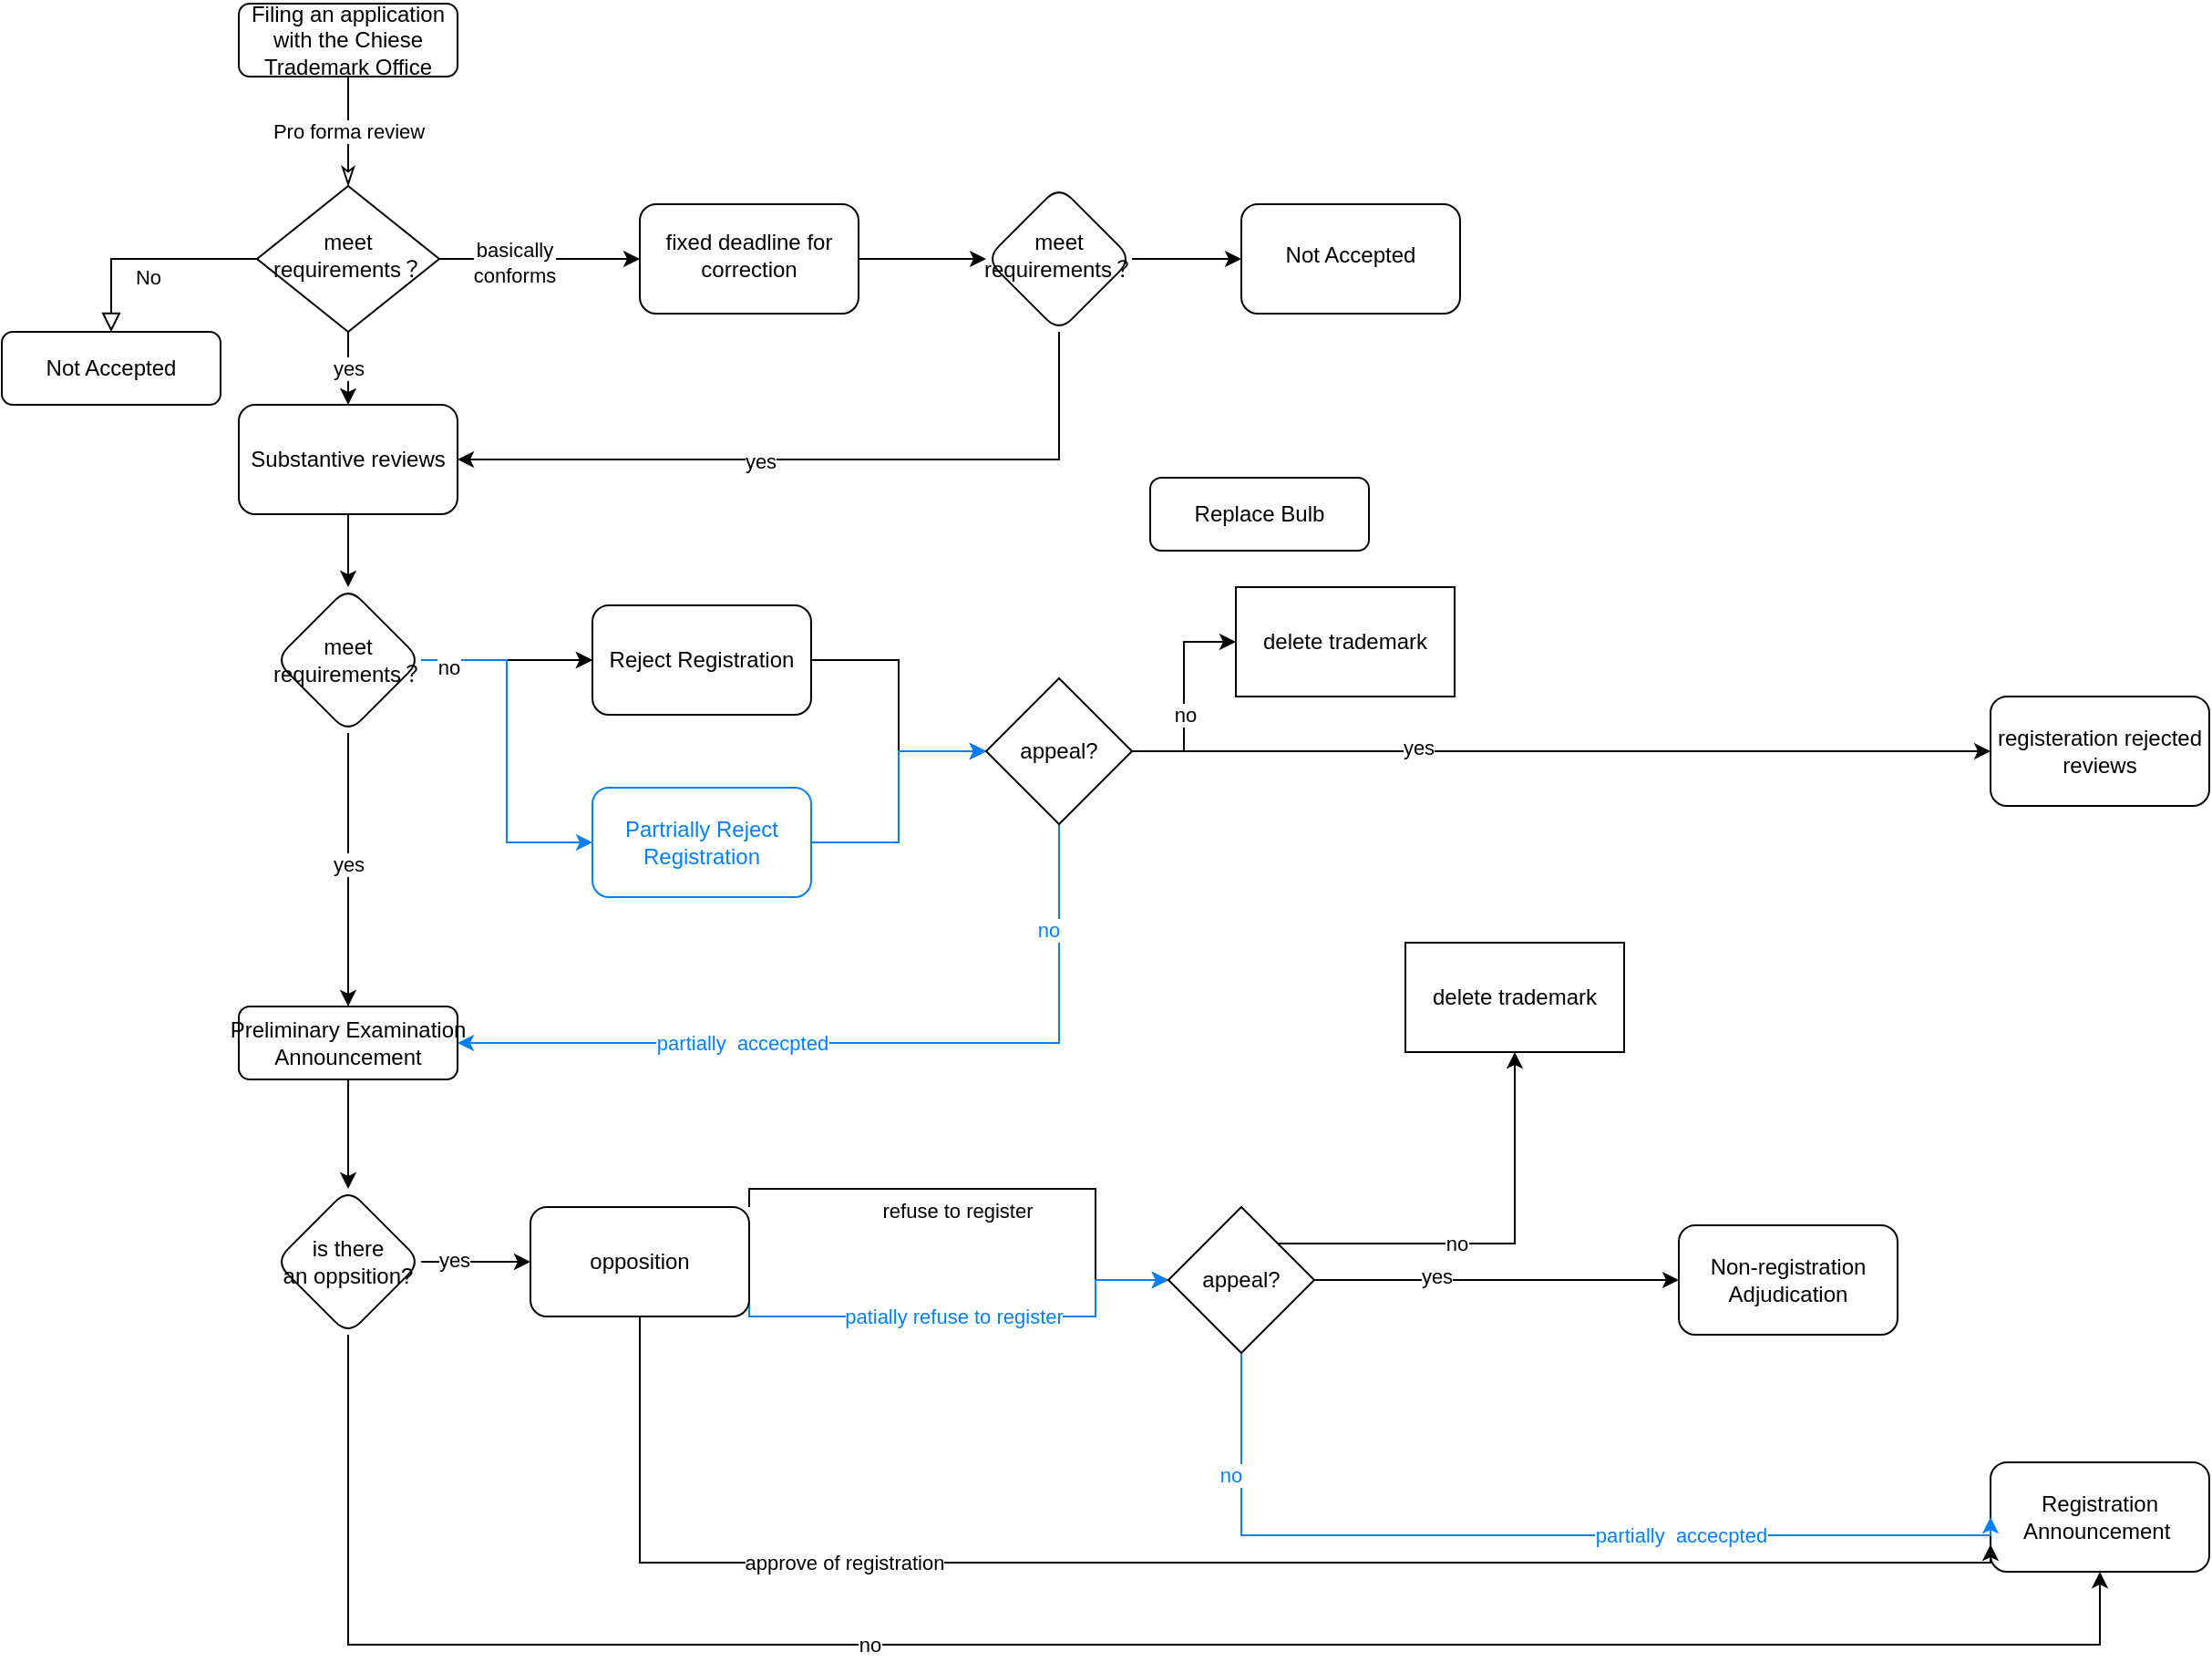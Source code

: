 <mxfile version="22.1.3" type="github" pages="2">
  <diagram id="C5RBs43oDa-KdzZeNtuy" name="Page-1">
    <mxGraphModel dx="1444" dy="927" grid="1" gridSize="10" guides="1" tooltips="1" connect="1" arrows="1" fold="1" page="1" pageScale="1" pageWidth="827" pageHeight="1169" math="0" shadow="0">
      <root>
        <mxCell id="WIyWlLk6GJQsqaUBKTNV-0" />
        <mxCell id="WIyWlLk6GJQsqaUBKTNV-1" parent="WIyWlLk6GJQsqaUBKTNV-0" />
        <mxCell id="WIyWlLk6GJQsqaUBKTNV-2" value="" style="rounded=0;html=1;jettySize=auto;orthogonalLoop=1;fontSize=11;endArrow=classicThin;endFill=0;endSize=8;strokeWidth=1;shadow=0;labelBackgroundColor=none;edgeStyle=orthogonalEdgeStyle;" parent="WIyWlLk6GJQsqaUBKTNV-1" source="WIyWlLk6GJQsqaUBKTNV-3" target="WIyWlLk6GJQsqaUBKTNV-6" edge="1">
          <mxGeometry relative="1" as="geometry" />
        </mxCell>
        <mxCell id="hwLjqELJ7lXyZNX20_mi-0" value="Pro forma review" style="edgeLabel;html=1;align=center;verticalAlign=middle;resizable=0;points=[];" vertex="1" connectable="0" parent="WIyWlLk6GJQsqaUBKTNV-2">
          <mxGeometry x="-0.44" relative="1" as="geometry">
            <mxPoint y="13" as="offset" />
          </mxGeometry>
        </mxCell>
        <mxCell id="WIyWlLk6GJQsqaUBKTNV-3" value="Filing an application with the Chiese Trademark Office" style="rounded=1;whiteSpace=wrap;html=1;fontSize=12;glass=0;strokeWidth=1;shadow=0;" parent="WIyWlLk6GJQsqaUBKTNV-1" vertex="1">
          <mxGeometry x="160" y="70" width="120" height="40" as="geometry" />
        </mxCell>
        <mxCell id="WIyWlLk6GJQsqaUBKTNV-5" value="No" style="edgeStyle=orthogonalEdgeStyle;rounded=0;html=1;jettySize=auto;orthogonalLoop=1;fontSize=11;endArrow=block;endFill=0;endSize=8;strokeWidth=1;shadow=0;labelBackgroundColor=none;entryX=0.5;entryY=0;entryDx=0;entryDy=0;" parent="WIyWlLk6GJQsqaUBKTNV-1" source="WIyWlLk6GJQsqaUBKTNV-6" target="WIyWlLk6GJQsqaUBKTNV-7" edge="1">
          <mxGeometry y="10" relative="1" as="geometry">
            <mxPoint as="offset" />
          </mxGeometry>
        </mxCell>
        <mxCell id="hwLjqELJ7lXyZNX20_mi-2" value="" style="edgeStyle=orthogonalEdgeStyle;rounded=0;orthogonalLoop=1;jettySize=auto;html=1;" edge="1" parent="WIyWlLk6GJQsqaUBKTNV-1" source="WIyWlLk6GJQsqaUBKTNV-6" target="hwLjqELJ7lXyZNX20_mi-1">
          <mxGeometry relative="1" as="geometry" />
        </mxCell>
        <mxCell id="hwLjqELJ7lXyZNX20_mi-3" value="basically &lt;br&gt;conforms" style="edgeLabel;html=1;align=center;verticalAlign=middle;resizable=0;points=[];" vertex="1" connectable="0" parent="hwLjqELJ7lXyZNX20_mi-2">
          <mxGeometry x="-0.257" y="-1" relative="1" as="geometry">
            <mxPoint y="1" as="offset" />
          </mxGeometry>
        </mxCell>
        <mxCell id="hwLjqELJ7lXyZNX20_mi-9" value="yes" style="edgeStyle=orthogonalEdgeStyle;rounded=0;orthogonalLoop=1;jettySize=auto;html=1;" edge="1" parent="WIyWlLk6GJQsqaUBKTNV-1" source="WIyWlLk6GJQsqaUBKTNV-6" target="hwLjqELJ7lXyZNX20_mi-10">
          <mxGeometry relative="1" as="geometry">
            <mxPoint x="220" y="280" as="targetPoint" />
          </mxGeometry>
        </mxCell>
        <mxCell id="WIyWlLk6GJQsqaUBKTNV-6" value="meet requirements？" style="rhombus;whiteSpace=wrap;html=1;shadow=0;fontFamily=Helvetica;fontSize=12;align=center;strokeWidth=1;spacing=6;spacingTop=-4;" parent="WIyWlLk6GJQsqaUBKTNV-1" vertex="1">
          <mxGeometry x="170" y="170" width="100" height="80" as="geometry" />
        </mxCell>
        <mxCell id="WIyWlLk6GJQsqaUBKTNV-7" value="Not Accepted" style="rounded=1;whiteSpace=wrap;html=1;fontSize=12;glass=0;strokeWidth=1;shadow=0;" parent="WIyWlLk6GJQsqaUBKTNV-1" vertex="1">
          <mxGeometry x="30" y="250" width="120" height="40" as="geometry" />
        </mxCell>
        <mxCell id="hwLjqELJ7lXyZNX20_mi-41" value="" style="edgeStyle=orthogonalEdgeStyle;rounded=0;orthogonalLoop=1;jettySize=auto;html=1;" edge="1" parent="WIyWlLk6GJQsqaUBKTNV-1" source="WIyWlLk6GJQsqaUBKTNV-11" target="hwLjqELJ7lXyZNX20_mi-40">
          <mxGeometry relative="1" as="geometry" />
        </mxCell>
        <mxCell id="WIyWlLk6GJQsqaUBKTNV-11" value="Preliminary&amp;nbsp;Examination Announcement" style="rounded=1;whiteSpace=wrap;html=1;fontSize=12;glass=0;strokeWidth=1;shadow=0;" parent="WIyWlLk6GJQsqaUBKTNV-1" vertex="1">
          <mxGeometry x="160" y="620" width="120" height="40" as="geometry" />
        </mxCell>
        <mxCell id="WIyWlLk6GJQsqaUBKTNV-12" value="Replace Bulb" style="rounded=1;whiteSpace=wrap;html=1;fontSize=12;glass=0;strokeWidth=1;shadow=0;" parent="WIyWlLk6GJQsqaUBKTNV-1" vertex="1">
          <mxGeometry x="660" y="330" width="120" height="40" as="geometry" />
        </mxCell>
        <mxCell id="hwLjqELJ7lXyZNX20_mi-5" value="" style="edgeStyle=orthogonalEdgeStyle;rounded=0;orthogonalLoop=1;jettySize=auto;html=1;" edge="1" parent="WIyWlLk6GJQsqaUBKTNV-1" source="hwLjqELJ7lXyZNX20_mi-1" target="hwLjqELJ7lXyZNX20_mi-4">
          <mxGeometry relative="1" as="geometry" />
        </mxCell>
        <mxCell id="hwLjqELJ7lXyZNX20_mi-1" value="fixed deadline for correction" style="rounded=1;whiteSpace=wrap;html=1;shadow=0;strokeWidth=1;spacing=6;spacingTop=-4;" vertex="1" parent="WIyWlLk6GJQsqaUBKTNV-1">
          <mxGeometry x="380" y="180" width="120" height="60" as="geometry" />
        </mxCell>
        <mxCell id="hwLjqELJ7lXyZNX20_mi-11" style="edgeStyle=orthogonalEdgeStyle;rounded=0;orthogonalLoop=1;jettySize=auto;html=1;exitX=0.5;exitY=1;exitDx=0;exitDy=0;entryX=1;entryY=0.5;entryDx=0;entryDy=0;" edge="1" parent="WIyWlLk6GJQsqaUBKTNV-1" source="hwLjqELJ7lXyZNX20_mi-4" target="hwLjqELJ7lXyZNX20_mi-10">
          <mxGeometry relative="1" as="geometry" />
        </mxCell>
        <mxCell id="hwLjqELJ7lXyZNX20_mi-12" value="yes" style="edgeLabel;html=1;align=center;verticalAlign=middle;resizable=0;points=[];" vertex="1" connectable="0" parent="hwLjqELJ7lXyZNX20_mi-11">
          <mxGeometry x="0.17" y="1" relative="1" as="geometry">
            <mxPoint as="offset" />
          </mxGeometry>
        </mxCell>
        <mxCell id="hwLjqELJ7lXyZNX20_mi-14" value="" style="edgeStyle=orthogonalEdgeStyle;rounded=0;orthogonalLoop=1;jettySize=auto;html=1;" edge="1" parent="WIyWlLk6GJQsqaUBKTNV-1" source="hwLjqELJ7lXyZNX20_mi-4" target="hwLjqELJ7lXyZNX20_mi-13">
          <mxGeometry relative="1" as="geometry" />
        </mxCell>
        <mxCell id="hwLjqELJ7lXyZNX20_mi-4" value="meet requirements？" style="rhombus;whiteSpace=wrap;html=1;rounded=1;shadow=0;strokeWidth=1;spacing=6;spacingTop=-4;" vertex="1" parent="WIyWlLk6GJQsqaUBKTNV-1">
          <mxGeometry x="570" y="170" width="80" height="80" as="geometry" />
        </mxCell>
        <mxCell id="hwLjqELJ7lXyZNX20_mi-17" value="" style="edgeStyle=orthogonalEdgeStyle;rounded=0;orthogonalLoop=1;jettySize=auto;html=1;" edge="1" parent="WIyWlLk6GJQsqaUBKTNV-1" source="hwLjqELJ7lXyZNX20_mi-10" target="hwLjqELJ7lXyZNX20_mi-16">
          <mxGeometry relative="1" as="geometry" />
        </mxCell>
        <mxCell id="hwLjqELJ7lXyZNX20_mi-10" value="Substantive reviews" style="rounded=1;whiteSpace=wrap;html=1;" vertex="1" parent="WIyWlLk6GJQsqaUBKTNV-1">
          <mxGeometry x="160" y="290" width="120" height="60" as="geometry" />
        </mxCell>
        <mxCell id="hwLjqELJ7lXyZNX20_mi-13" value="Not Accepted" style="whiteSpace=wrap;html=1;rounded=1;shadow=0;strokeWidth=1;spacing=6;spacingTop=-4;" vertex="1" parent="WIyWlLk6GJQsqaUBKTNV-1">
          <mxGeometry x="710" y="180" width="120" height="60" as="geometry" />
        </mxCell>
        <mxCell id="hwLjqELJ7lXyZNX20_mi-19" value="" style="edgeStyle=orthogonalEdgeStyle;rounded=0;orthogonalLoop=1;jettySize=auto;html=1;" edge="1" parent="WIyWlLk6GJQsqaUBKTNV-1" source="hwLjqELJ7lXyZNX20_mi-16" target="hwLjqELJ7lXyZNX20_mi-18">
          <mxGeometry relative="1" as="geometry" />
        </mxCell>
        <mxCell id="hwLjqELJ7lXyZNX20_mi-20" value="" style="edgeStyle=orthogonalEdgeStyle;rounded=0;orthogonalLoop=1;jettySize=auto;html=1;" edge="1" parent="WIyWlLk6GJQsqaUBKTNV-1" source="hwLjqELJ7lXyZNX20_mi-16" target="hwLjqELJ7lXyZNX20_mi-18">
          <mxGeometry relative="1" as="geometry" />
        </mxCell>
        <mxCell id="hwLjqELJ7lXyZNX20_mi-21" style="edgeStyle=orthogonalEdgeStyle;rounded=0;orthogonalLoop=1;jettySize=auto;html=1;entryX=0;entryY=0.5;entryDx=0;entryDy=0;strokeColor=#007FFF;" edge="1" parent="WIyWlLk6GJQsqaUBKTNV-1" source="hwLjqELJ7lXyZNX20_mi-16" target="hwLjqELJ7lXyZNX20_mi-22">
          <mxGeometry relative="1" as="geometry">
            <mxPoint x="320" y="510" as="targetPoint" />
          </mxGeometry>
        </mxCell>
        <mxCell id="hwLjqELJ7lXyZNX20_mi-23" value="no" style="edgeLabel;html=1;align=center;verticalAlign=middle;resizable=0;points=[];" vertex="1" connectable="0" parent="hwLjqELJ7lXyZNX20_mi-21">
          <mxGeometry x="-0.845" y="-3" relative="1" as="geometry">
            <mxPoint y="1" as="offset" />
          </mxGeometry>
        </mxCell>
        <mxCell id="hwLjqELJ7lXyZNX20_mi-35" style="edgeStyle=orthogonalEdgeStyle;rounded=0;orthogonalLoop=1;jettySize=auto;html=1;" edge="1" parent="WIyWlLk6GJQsqaUBKTNV-1" source="hwLjqELJ7lXyZNX20_mi-16" target="WIyWlLk6GJQsqaUBKTNV-11">
          <mxGeometry relative="1" as="geometry" />
        </mxCell>
        <mxCell id="hwLjqELJ7lXyZNX20_mi-36" value="yes" style="edgeLabel;html=1;align=center;verticalAlign=middle;resizable=0;points=[];" vertex="1" connectable="0" parent="hwLjqELJ7lXyZNX20_mi-35">
          <mxGeometry x="-0.04" relative="1" as="geometry">
            <mxPoint as="offset" />
          </mxGeometry>
        </mxCell>
        <mxCell id="hwLjqELJ7lXyZNX20_mi-16" value="meet requirements？" style="rhombus;whiteSpace=wrap;html=1;rounded=1;" vertex="1" parent="WIyWlLk6GJQsqaUBKTNV-1">
          <mxGeometry x="180" y="390" width="80" height="80" as="geometry" />
        </mxCell>
        <mxCell id="hwLjqELJ7lXyZNX20_mi-25" value="" style="edgeStyle=orthogonalEdgeStyle;rounded=0;orthogonalLoop=1;jettySize=auto;html=1;" edge="1" parent="WIyWlLk6GJQsqaUBKTNV-1" source="hwLjqELJ7lXyZNX20_mi-18" target="hwLjqELJ7lXyZNX20_mi-26">
          <mxGeometry relative="1" as="geometry">
            <mxPoint x="554" y="430" as="targetPoint" />
          </mxGeometry>
        </mxCell>
        <mxCell id="hwLjqELJ7lXyZNX20_mi-18" value="Reject Registration" style="whiteSpace=wrap;html=1;rounded=1;" vertex="1" parent="WIyWlLk6GJQsqaUBKTNV-1">
          <mxGeometry x="354" y="400" width="120" height="60" as="geometry" />
        </mxCell>
        <mxCell id="hwLjqELJ7lXyZNX20_mi-27" style="edgeStyle=orthogonalEdgeStyle;rounded=0;orthogonalLoop=1;jettySize=auto;html=1;entryX=0;entryY=0.5;entryDx=0;entryDy=0;strokeColor=#007FFF;" edge="1" parent="WIyWlLk6GJQsqaUBKTNV-1" source="hwLjqELJ7lXyZNX20_mi-22" target="hwLjqELJ7lXyZNX20_mi-26">
          <mxGeometry relative="1" as="geometry" />
        </mxCell>
        <mxCell id="hwLjqELJ7lXyZNX20_mi-22" value="&lt;font color=&quot;#007fff&quot;&gt;Partrially&amp;nbsp;Reject Registration&lt;/font&gt;" style="rounded=1;whiteSpace=wrap;html=1;strokeColor=#007FFF;" vertex="1" parent="WIyWlLk6GJQsqaUBKTNV-1">
          <mxGeometry x="354" y="500" width="120" height="60" as="geometry" />
        </mxCell>
        <mxCell id="hwLjqELJ7lXyZNX20_mi-29" value="" style="edgeStyle=orthogonalEdgeStyle;rounded=0;orthogonalLoop=1;jettySize=auto;html=1;" edge="1" parent="WIyWlLk6GJQsqaUBKTNV-1" source="hwLjqELJ7lXyZNX20_mi-26" target="hwLjqELJ7lXyZNX20_mi-28">
          <mxGeometry relative="1" as="geometry" />
        </mxCell>
        <mxCell id="hwLjqELJ7lXyZNX20_mi-30" value="no" style="edgeLabel;html=1;align=center;verticalAlign=middle;resizable=0;points=[];" vertex="1" connectable="0" parent="hwLjqELJ7lXyZNX20_mi-29">
          <mxGeometry x="-0.167" relative="1" as="geometry">
            <mxPoint as="offset" />
          </mxGeometry>
        </mxCell>
        <mxCell id="hwLjqELJ7lXyZNX20_mi-32" value="" style="edgeStyle=orthogonalEdgeStyle;rounded=0;orthogonalLoop=1;jettySize=auto;html=1;" edge="1" parent="WIyWlLk6GJQsqaUBKTNV-1" source="hwLjqELJ7lXyZNX20_mi-26" target="hwLjqELJ7lXyZNX20_mi-31">
          <mxGeometry relative="1" as="geometry" />
        </mxCell>
        <mxCell id="hwLjqELJ7lXyZNX20_mi-34" value="yes" style="edgeLabel;html=1;align=center;verticalAlign=middle;resizable=0;points=[];" vertex="1" connectable="0" parent="hwLjqELJ7lXyZNX20_mi-32">
          <mxGeometry x="-0.333" y="2" relative="1" as="geometry">
            <mxPoint as="offset" />
          </mxGeometry>
        </mxCell>
        <mxCell id="hwLjqELJ7lXyZNX20_mi-37" style="edgeStyle=orthogonalEdgeStyle;rounded=0;orthogonalLoop=1;jettySize=auto;html=1;entryX=1;entryY=0.5;entryDx=0;entryDy=0;strokeColor=#007FFF;" edge="1" parent="WIyWlLk6GJQsqaUBKTNV-1" source="hwLjqELJ7lXyZNX20_mi-26" target="WIyWlLk6GJQsqaUBKTNV-11">
          <mxGeometry relative="1" as="geometry">
            <Array as="points">
              <mxPoint x="610" y="640" />
            </Array>
          </mxGeometry>
        </mxCell>
        <mxCell id="hwLjqELJ7lXyZNX20_mi-38" value="no" style="edgeLabel;html=1;align=center;verticalAlign=middle;resizable=0;points=[];fontColor=#007FFF;" vertex="1" connectable="0" parent="hwLjqELJ7lXyZNX20_mi-37">
          <mxGeometry x="-0.742" y="-6" relative="1" as="geometry">
            <mxPoint as="offset" />
          </mxGeometry>
        </mxCell>
        <mxCell id="hwLjqELJ7lXyZNX20_mi-39" value="partially&amp;nbsp; accecpted" style="edgeLabel;html=1;align=center;verticalAlign=middle;resizable=0;points=[];fontColor=#007FFF;" vertex="1" connectable="0" parent="hwLjqELJ7lXyZNX20_mi-37">
          <mxGeometry x="0.307" relative="1" as="geometry">
            <mxPoint as="offset" />
          </mxGeometry>
        </mxCell>
        <mxCell id="hwLjqELJ7lXyZNX20_mi-26" value="appeal?" style="rhombus;whiteSpace=wrap;html=1;" vertex="1" parent="WIyWlLk6GJQsqaUBKTNV-1">
          <mxGeometry x="570" y="440" width="80" height="80" as="geometry" />
        </mxCell>
        <mxCell id="hwLjqELJ7lXyZNX20_mi-28" value="delete trademark" style="whiteSpace=wrap;html=1;" vertex="1" parent="WIyWlLk6GJQsqaUBKTNV-1">
          <mxGeometry x="707" y="390" width="120" height="60" as="geometry" />
        </mxCell>
        <mxCell id="hwLjqELJ7lXyZNX20_mi-31" value="registeration rejected reviews" style="rounded=1;whiteSpace=wrap;html=1;" vertex="1" parent="WIyWlLk6GJQsqaUBKTNV-1">
          <mxGeometry x="1121" y="450" width="120" height="60" as="geometry" />
        </mxCell>
        <mxCell id="hwLjqELJ7lXyZNX20_mi-43" value="" style="edgeStyle=orthogonalEdgeStyle;rounded=0;orthogonalLoop=1;jettySize=auto;html=1;entryX=0.5;entryY=1;entryDx=0;entryDy=0;" edge="1" parent="WIyWlLk6GJQsqaUBKTNV-1" source="hwLjqELJ7lXyZNX20_mi-40" target="hwLjqELJ7lXyZNX20_mi-42">
          <mxGeometry relative="1" as="geometry">
            <Array as="points">
              <mxPoint x="220" y="970" />
              <mxPoint x="1181" y="970" />
            </Array>
          </mxGeometry>
        </mxCell>
        <mxCell id="hwLjqELJ7lXyZNX20_mi-47" value="no" style="edgeLabel;html=1;align=center;verticalAlign=middle;resizable=0;points=[];" vertex="1" connectable="0" parent="hwLjqELJ7lXyZNX20_mi-43">
          <mxGeometry x="-0.222" relative="1" as="geometry">
            <mxPoint as="offset" />
          </mxGeometry>
        </mxCell>
        <mxCell id="hwLjqELJ7lXyZNX20_mi-45" value="" style="edgeStyle=orthogonalEdgeStyle;rounded=0;orthogonalLoop=1;jettySize=auto;html=1;" edge="1" parent="WIyWlLk6GJQsqaUBKTNV-1" source="hwLjqELJ7lXyZNX20_mi-40" target="hwLjqELJ7lXyZNX20_mi-44">
          <mxGeometry relative="1" as="geometry" />
        </mxCell>
        <mxCell id="hwLjqELJ7lXyZNX20_mi-46" value="yes" style="edgeLabel;html=1;align=center;verticalAlign=middle;resizable=0;points=[];" vertex="1" connectable="0" parent="hwLjqELJ7lXyZNX20_mi-45">
          <mxGeometry x="-0.4" y="1" relative="1" as="geometry">
            <mxPoint as="offset" />
          </mxGeometry>
        </mxCell>
        <mxCell id="hwLjqELJ7lXyZNX20_mi-40" value="is there an&amp;nbsp;&lt;span style=&quot;background-color: initial;&quot;&gt;oppsition?&lt;/span&gt;" style="rhombus;whiteSpace=wrap;html=1;rounded=1;glass=0;strokeWidth=1;shadow=0;" vertex="1" parent="WIyWlLk6GJQsqaUBKTNV-1">
          <mxGeometry x="180" y="720" width="80" height="80" as="geometry" />
        </mxCell>
        <mxCell id="hwLjqELJ7lXyZNX20_mi-42" value="Registration Announcement&amp;nbsp;" style="whiteSpace=wrap;html=1;rounded=1;glass=0;strokeWidth=1;shadow=0;" vertex="1" parent="WIyWlLk6GJQsqaUBKTNV-1">
          <mxGeometry x="1121" y="870" width="120" height="60" as="geometry" />
        </mxCell>
        <mxCell id="hwLjqELJ7lXyZNX20_mi-48" style="edgeStyle=orthogonalEdgeStyle;rounded=0;orthogonalLoop=1;jettySize=auto;html=1;entryX=0;entryY=0.75;entryDx=0;entryDy=0;" edge="1" parent="WIyWlLk6GJQsqaUBKTNV-1" source="hwLjqELJ7lXyZNX20_mi-44" target="hwLjqELJ7lXyZNX20_mi-42">
          <mxGeometry relative="1" as="geometry">
            <Array as="points">
              <mxPoint x="380" y="925" />
            </Array>
          </mxGeometry>
        </mxCell>
        <mxCell id="hwLjqELJ7lXyZNX20_mi-49" value="approve of registration" style="edgeLabel;html=1;align=center;verticalAlign=middle;resizable=0;points=[];" vertex="1" connectable="0" parent="hwLjqELJ7lXyZNX20_mi-48">
          <mxGeometry x="-0.444" relative="1" as="geometry">
            <mxPoint as="offset" />
          </mxGeometry>
        </mxCell>
        <mxCell id="hwLjqELJ7lXyZNX20_mi-51" value="" style="edgeStyle=orthogonalEdgeStyle;rounded=0;orthogonalLoop=1;jettySize=auto;html=1;entryX=0;entryY=0.5;entryDx=0;entryDy=0;" edge="1" parent="WIyWlLk6GJQsqaUBKTNV-1" source="hwLjqELJ7lXyZNX20_mi-44" target="hwLjqELJ7lXyZNX20_mi-65">
          <mxGeometry relative="1" as="geometry">
            <mxPoint x="750" y="750" as="targetPoint" />
            <Array as="points">
              <mxPoint x="440" y="720" />
              <mxPoint x="630" y="720" />
              <mxPoint x="630" y="770" />
            </Array>
          </mxGeometry>
        </mxCell>
        <mxCell id="hwLjqELJ7lXyZNX20_mi-52" value="refuse to register" style="edgeLabel;html=1;align=center;verticalAlign=middle;resizable=0;points=[];" vertex="1" connectable="0" parent="hwLjqELJ7lXyZNX20_mi-51">
          <mxGeometry x="0.46" relative="1" as="geometry">
            <mxPoint x="-76" as="offset" />
          </mxGeometry>
        </mxCell>
        <mxCell id="hwLjqELJ7lXyZNX20_mi-54" value="" style="edgeStyle=orthogonalEdgeStyle;rounded=0;orthogonalLoop=1;jettySize=auto;html=1;entryX=0;entryY=0.5;entryDx=0;entryDy=0;strokeColor=#007FFF;" edge="1" parent="WIyWlLk6GJQsqaUBKTNV-1" target="hwLjqELJ7lXyZNX20_mi-65">
          <mxGeometry x="-0.185" y="-30" relative="1" as="geometry">
            <mxPoint x="440" y="770" as="sourcePoint" />
            <mxPoint x="770" y="770" as="targetPoint" />
            <Array as="points">
              <mxPoint x="440" y="790" />
              <mxPoint x="630" y="790" />
            </Array>
            <mxPoint as="offset" />
          </mxGeometry>
        </mxCell>
        <mxCell id="hwLjqELJ7lXyZNX20_mi-68" value="&lt;font color=&quot;#007fff&quot;&gt;patially refuse to register&lt;/font&gt;" style="edgeLabel;html=1;align=center;verticalAlign=middle;resizable=0;points=[];" vertex="1" connectable="0" parent="hwLjqELJ7lXyZNX20_mi-54">
          <mxGeometry x="-0.078" y="2" relative="1" as="geometry">
            <mxPoint x="7" y="2" as="offset" />
          </mxGeometry>
        </mxCell>
        <mxCell id="hwLjqELJ7lXyZNX20_mi-44" value="opposition" style="whiteSpace=wrap;html=1;rounded=1;glass=0;strokeWidth=1;shadow=0;" vertex="1" parent="WIyWlLk6GJQsqaUBKTNV-1">
          <mxGeometry x="320" y="730" width="120" height="60" as="geometry" />
        </mxCell>
        <mxCell id="hwLjqELJ7lXyZNX20_mi-58" value="" style="edgeStyle=orthogonalEdgeStyle;rounded=0;orthogonalLoop=1;jettySize=auto;html=1;" edge="1" parent="WIyWlLk6GJQsqaUBKTNV-1" source="hwLjqELJ7lXyZNX20_mi-65" target="hwLjqELJ7lXyZNX20_mi-66">
          <mxGeometry relative="1" as="geometry">
            <Array as="points">
              <mxPoint x="860" y="750" />
            </Array>
          </mxGeometry>
        </mxCell>
        <mxCell id="hwLjqELJ7lXyZNX20_mi-59" value="no" style="edgeLabel;html=1;align=center;verticalAlign=middle;resizable=0;points=[];" vertex="1" connectable="0" parent="hwLjqELJ7lXyZNX20_mi-58">
          <mxGeometry x="-0.167" relative="1" as="geometry">
            <mxPoint as="offset" />
          </mxGeometry>
        </mxCell>
        <mxCell id="hwLjqELJ7lXyZNX20_mi-60" value="" style="edgeStyle=orthogonalEdgeStyle;rounded=0;orthogonalLoop=1;jettySize=auto;html=1;" edge="1" parent="WIyWlLk6GJQsqaUBKTNV-1" source="hwLjqELJ7lXyZNX20_mi-65" target="hwLjqELJ7lXyZNX20_mi-67">
          <mxGeometry relative="1" as="geometry" />
        </mxCell>
        <mxCell id="hwLjqELJ7lXyZNX20_mi-61" value="yes" style="edgeLabel;html=1;align=center;verticalAlign=middle;resizable=0;points=[];" vertex="1" connectable="0" parent="hwLjqELJ7lXyZNX20_mi-60">
          <mxGeometry x="-0.333" y="2" relative="1" as="geometry">
            <mxPoint as="offset" />
          </mxGeometry>
        </mxCell>
        <mxCell id="hwLjqELJ7lXyZNX20_mi-62" style="edgeStyle=orthogonalEdgeStyle;rounded=0;orthogonalLoop=1;jettySize=auto;html=1;entryX=0;entryY=0.5;entryDx=0;entryDy=0;strokeColor=#007FFF;" edge="1" parent="WIyWlLk6GJQsqaUBKTNV-1" source="hwLjqELJ7lXyZNX20_mi-65" target="hwLjqELJ7lXyZNX20_mi-42">
          <mxGeometry relative="1" as="geometry">
            <mxPoint x="474" y="1020" as="targetPoint" />
            <Array as="points">
              <mxPoint x="710" y="910" />
            </Array>
          </mxGeometry>
        </mxCell>
        <mxCell id="hwLjqELJ7lXyZNX20_mi-63" value="no" style="edgeLabel;html=1;align=center;verticalAlign=middle;resizable=0;points=[];fontColor=#007FFF;" vertex="1" connectable="0" parent="hwLjqELJ7lXyZNX20_mi-62">
          <mxGeometry x="-0.742" y="-6" relative="1" as="geometry">
            <mxPoint as="offset" />
          </mxGeometry>
        </mxCell>
        <mxCell id="hwLjqELJ7lXyZNX20_mi-64" value="partially&amp;nbsp; accecpted" style="edgeLabel;html=1;align=center;verticalAlign=middle;resizable=0;points=[];fontColor=#007FFF;" vertex="1" connectable="0" parent="hwLjqELJ7lXyZNX20_mi-62">
          <mxGeometry x="0.307" relative="1" as="geometry">
            <mxPoint as="offset" />
          </mxGeometry>
        </mxCell>
        <mxCell id="hwLjqELJ7lXyZNX20_mi-65" value="appeal?" style="rhombus;whiteSpace=wrap;html=1;" vertex="1" parent="WIyWlLk6GJQsqaUBKTNV-1">
          <mxGeometry x="670" y="730" width="80" height="80" as="geometry" />
        </mxCell>
        <mxCell id="hwLjqELJ7lXyZNX20_mi-66" value="delete trademark" style="whiteSpace=wrap;html=1;" vertex="1" parent="WIyWlLk6GJQsqaUBKTNV-1">
          <mxGeometry x="800" y="585" width="120" height="60" as="geometry" />
        </mxCell>
        <mxCell id="hwLjqELJ7lXyZNX20_mi-67" value="Non-registration Adjudication" style="rounded=1;whiteSpace=wrap;html=1;" vertex="1" parent="WIyWlLk6GJQsqaUBKTNV-1">
          <mxGeometry x="950" y="740" width="120" height="60" as="geometry" />
        </mxCell>
      </root>
    </mxGraphModel>
  </diagram>
  <diagram id="UavxFROw2eaRCcb8Fj3L" name="第 2 页">
    <mxGraphModel dx="794" dy="510" grid="1" gridSize="10" guides="1" tooltips="1" connect="1" arrows="1" fold="1" page="1" pageScale="1" pageWidth="827" pageHeight="1169" math="0" shadow="0">
      <root>
        <mxCell id="0" />
        <mxCell id="1" parent="0" />
      </root>
    </mxGraphModel>
  </diagram>
</mxfile>
